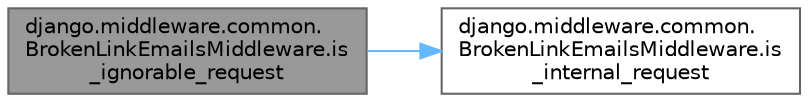digraph "django.middleware.common.BrokenLinkEmailsMiddleware.is_ignorable_request"
{
 // LATEX_PDF_SIZE
  bgcolor="transparent";
  edge [fontname=Helvetica,fontsize=10,labelfontname=Helvetica,labelfontsize=10];
  node [fontname=Helvetica,fontsize=10,shape=box,height=0.2,width=0.4];
  rankdir="LR";
  Node1 [id="Node000001",label="django.middleware.common.\lBrokenLinkEmailsMiddleware.is\l_ignorable_request",height=0.2,width=0.4,color="gray40", fillcolor="grey60", style="filled", fontcolor="black",tooltip=" "];
  Node1 -> Node2 [id="edge1_Node000001_Node000002",color="steelblue1",style="solid",tooltip=" "];
  Node2 [id="Node000002",label="django.middleware.common.\lBrokenLinkEmailsMiddleware.is\l_internal_request",height=0.2,width=0.4,color="grey40", fillcolor="white", style="filled",URL="$classdjango_1_1middleware_1_1common_1_1_broken_link_emails_middleware.html#a323d0ba6f9312918175e56d6dadf2ec8",tooltip=" "];
}
